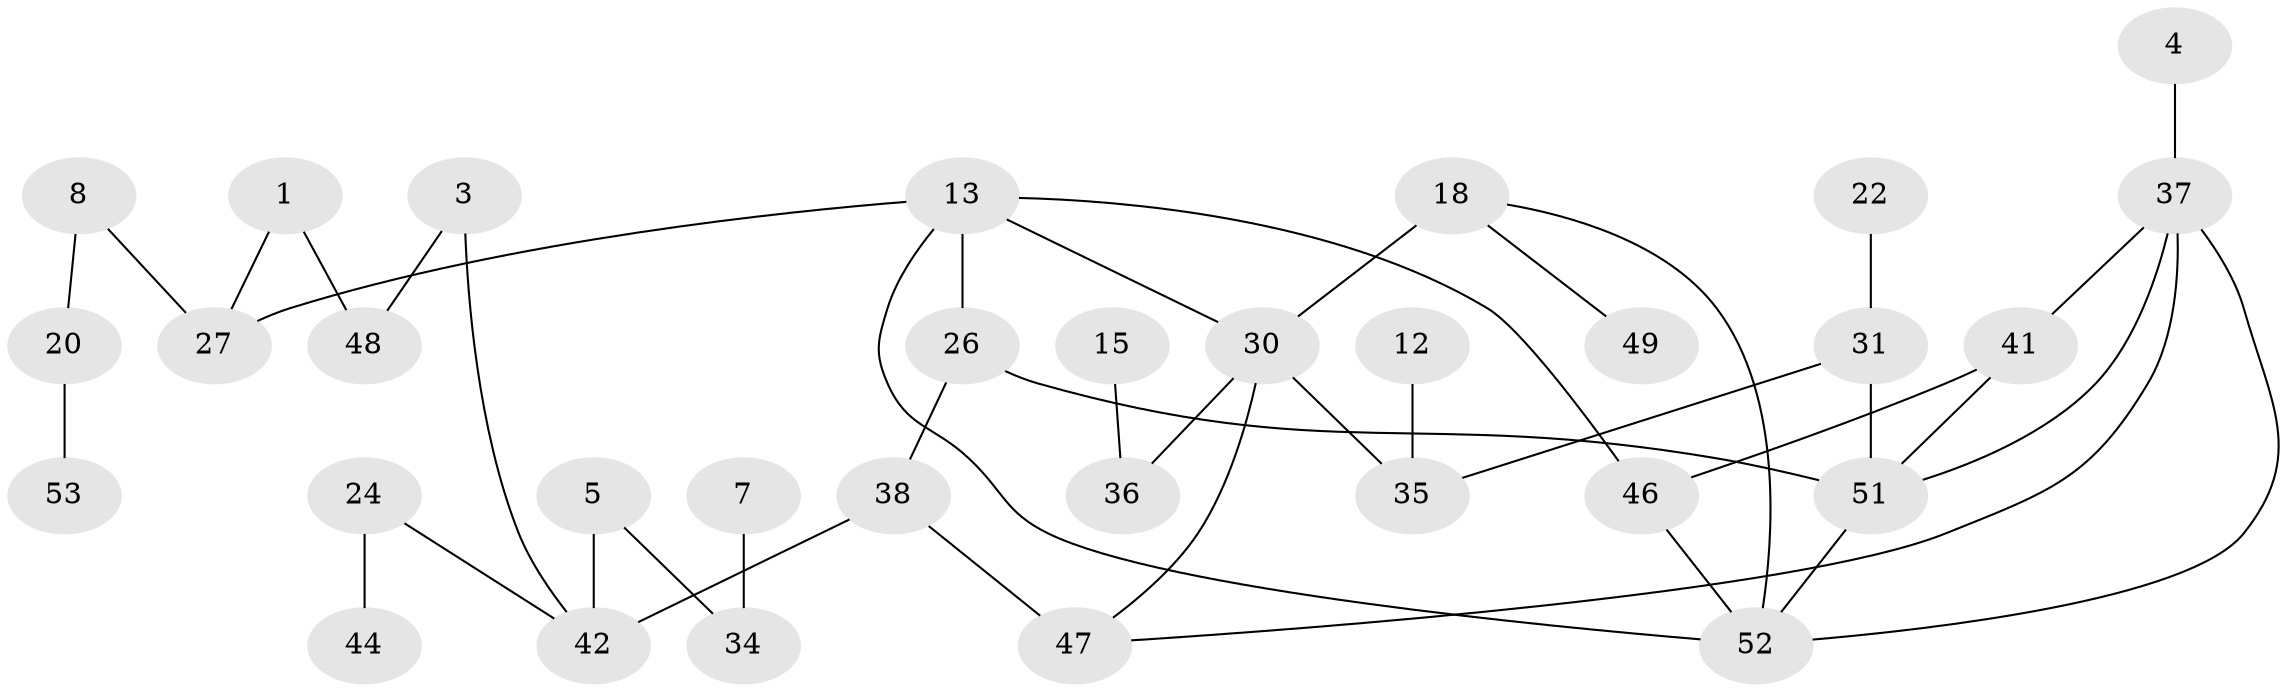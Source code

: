 // original degree distribution, {1: 0.3142857142857143, 2: 0.23809523809523808, 4: 0.0761904761904762, 3: 0.2, 0: 0.14285714285714285, 6: 0.02857142857142857}
// Generated by graph-tools (version 1.1) at 2025/00/03/09/25 03:00:40]
// undirected, 32 vertices, 41 edges
graph export_dot {
graph [start="1"]
  node [color=gray90,style=filled];
  1;
  3;
  4;
  5;
  7;
  8;
  12;
  13;
  15;
  18;
  20;
  22;
  24;
  26;
  27;
  30;
  31;
  34;
  35;
  36;
  37;
  38;
  41;
  42;
  44;
  46;
  47;
  48;
  49;
  51;
  52;
  53;
  1 -- 27 [weight=1.0];
  1 -- 48 [weight=1.0];
  3 -- 42 [weight=1.0];
  3 -- 48 [weight=1.0];
  4 -- 37 [weight=1.0];
  5 -- 34 [weight=1.0];
  5 -- 42 [weight=2.0];
  7 -- 34 [weight=1.0];
  8 -- 20 [weight=1.0];
  8 -- 27 [weight=1.0];
  12 -- 35 [weight=1.0];
  13 -- 26 [weight=1.0];
  13 -- 27 [weight=1.0];
  13 -- 30 [weight=1.0];
  13 -- 46 [weight=1.0];
  13 -- 52 [weight=1.0];
  15 -- 36 [weight=2.0];
  18 -- 30 [weight=2.0];
  18 -- 49 [weight=1.0];
  18 -- 52 [weight=1.0];
  20 -- 53 [weight=1.0];
  22 -- 31 [weight=1.0];
  24 -- 42 [weight=1.0];
  24 -- 44 [weight=1.0];
  26 -- 38 [weight=1.0];
  26 -- 51 [weight=1.0];
  30 -- 35 [weight=1.0];
  30 -- 36 [weight=1.0];
  30 -- 47 [weight=1.0];
  31 -- 35 [weight=1.0];
  31 -- 51 [weight=1.0];
  37 -- 41 [weight=1.0];
  37 -- 47 [weight=1.0];
  37 -- 51 [weight=1.0];
  37 -- 52 [weight=1.0];
  38 -- 42 [weight=2.0];
  38 -- 47 [weight=2.0];
  41 -- 46 [weight=1.0];
  41 -- 51 [weight=1.0];
  46 -- 52 [weight=1.0];
  51 -- 52 [weight=1.0];
}
